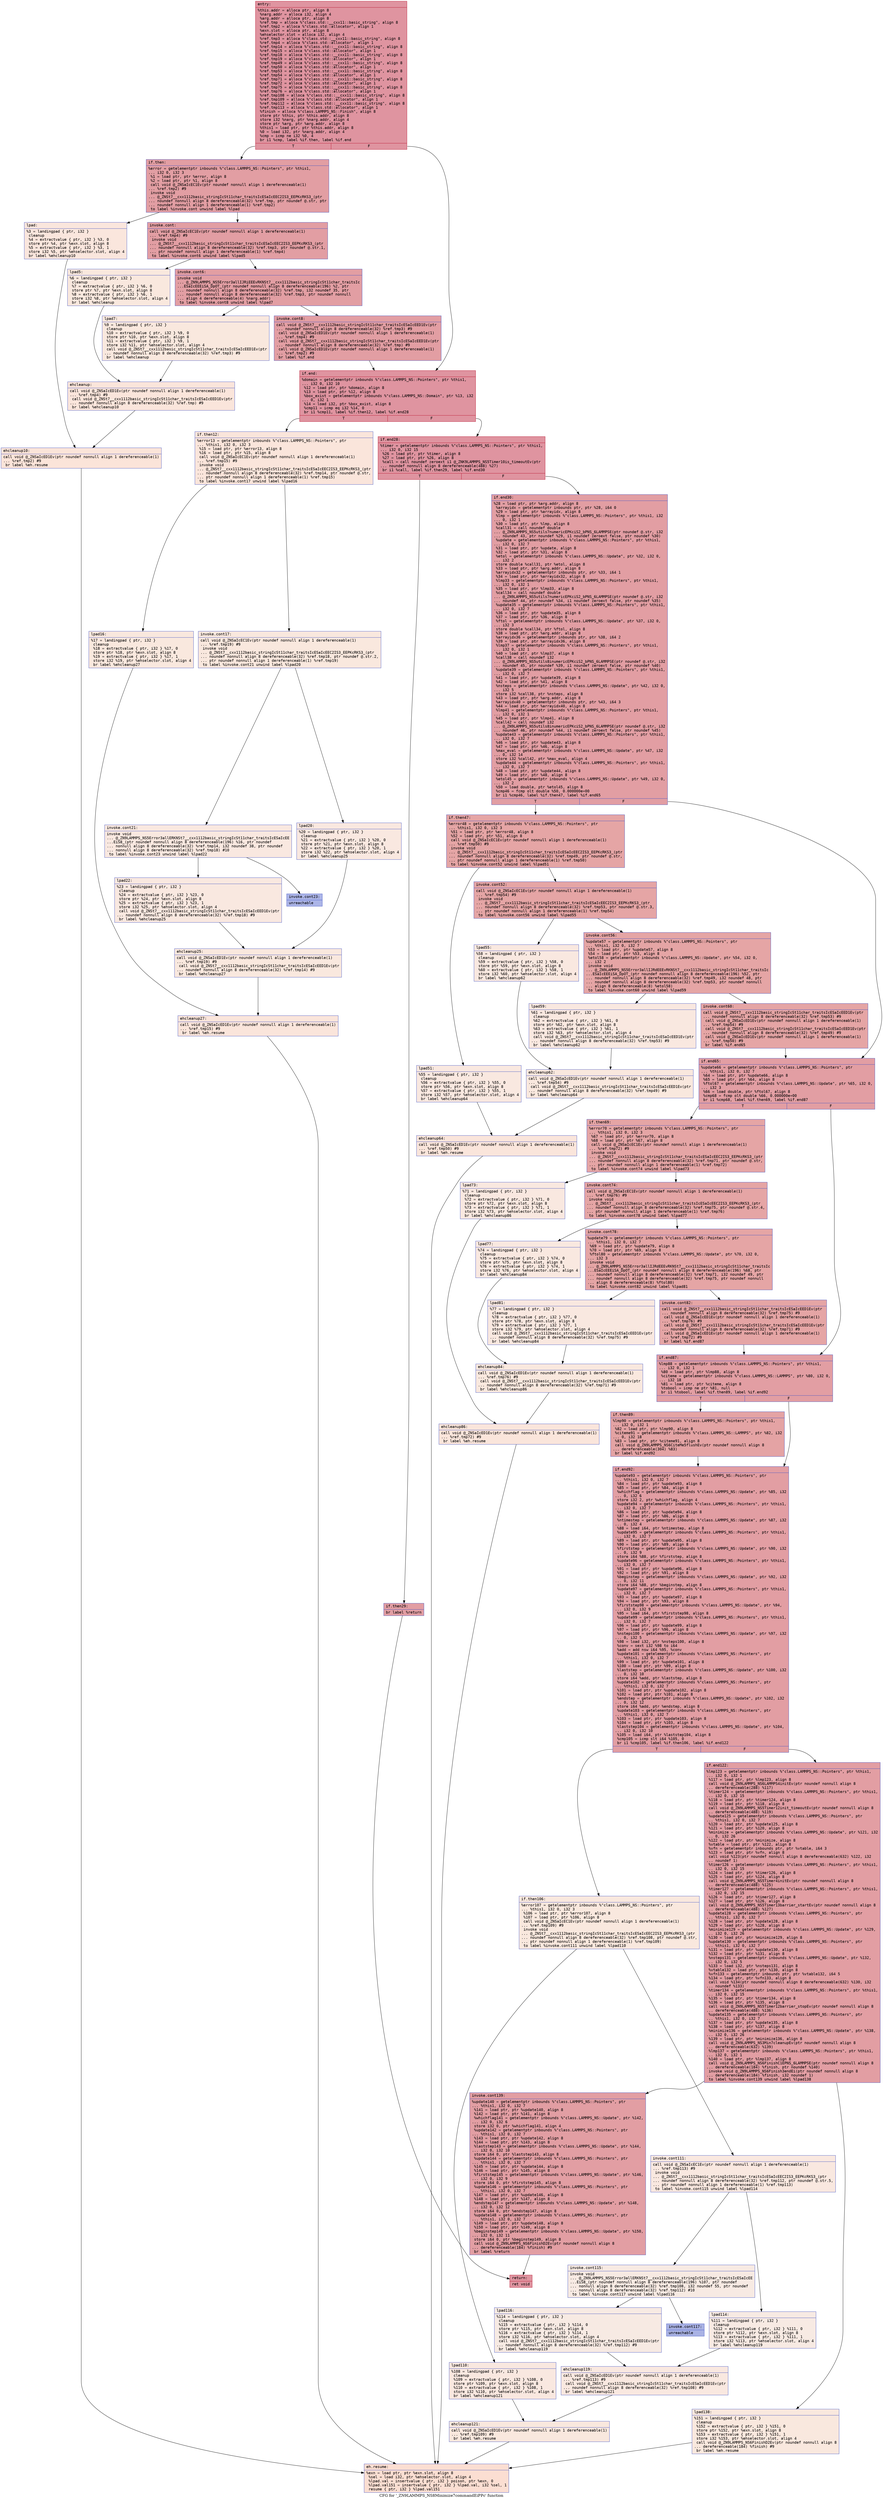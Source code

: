 digraph "CFG for '_ZN9LAMMPS_NS8Minimize7commandEiPPc' function" {
	label="CFG for '_ZN9LAMMPS_NS8Minimize7commandEiPPc' function";

	Node0x55c4600e8560 [shape=record,color="#b70d28ff", style=filled, fillcolor="#b70d2870" fontname="Courier",label="{entry:\l|  %this.addr = alloca ptr, align 8\l  %narg.addr = alloca i32, align 4\l  %arg.addr = alloca ptr, align 8\l  %ref.tmp = alloca %\"class.std::__cxx11::basic_string\", align 8\l  %ref.tmp2 = alloca %\"class.std::allocator\", align 1\l  %exn.slot = alloca ptr, align 8\l  %ehselector.slot = alloca i32, align 4\l  %ref.tmp3 = alloca %\"class.std::__cxx11::basic_string\", align 8\l  %ref.tmp4 = alloca %\"class.std::allocator\", align 1\l  %ref.tmp14 = alloca %\"class.std::__cxx11::basic_string\", align 8\l  %ref.tmp15 = alloca %\"class.std::allocator\", align 1\l  %ref.tmp18 = alloca %\"class.std::__cxx11::basic_string\", align 8\l  %ref.tmp19 = alloca %\"class.std::allocator\", align 1\l  %ref.tmp49 = alloca %\"class.std::__cxx11::basic_string\", align 8\l  %ref.tmp50 = alloca %\"class.std::allocator\", align 1\l  %ref.tmp53 = alloca %\"class.std::__cxx11::basic_string\", align 8\l  %ref.tmp54 = alloca %\"class.std::allocator\", align 1\l  %ref.tmp71 = alloca %\"class.std::__cxx11::basic_string\", align 8\l  %ref.tmp72 = alloca %\"class.std::allocator\", align 1\l  %ref.tmp75 = alloca %\"class.std::__cxx11::basic_string\", align 8\l  %ref.tmp76 = alloca %\"class.std::allocator\", align 1\l  %ref.tmp108 = alloca %\"class.std::__cxx11::basic_string\", align 8\l  %ref.tmp109 = alloca %\"class.std::allocator\", align 1\l  %ref.tmp112 = alloca %\"class.std::__cxx11::basic_string\", align 8\l  %ref.tmp113 = alloca %\"class.std::allocator\", align 1\l  %finish = alloca %\"class.LAMMPS_NS::Finish\", align 8\l  store ptr %this, ptr %this.addr, align 8\l  store i32 %narg, ptr %narg.addr, align 4\l  store ptr %arg, ptr %arg.addr, align 8\l  %this1 = load ptr, ptr %this.addr, align 8\l  %0 = load i32, ptr %narg.addr, align 4\l  %cmp = icmp ne i32 %0, 4\l  br i1 %cmp, label %if.then, label %if.end\l|{<s0>T|<s1>F}}"];
	Node0x55c4600e8560:s0 -> Node0x55c4600ea740[tooltip="entry -> if.then\nProbability 50.00%" ];
	Node0x55c4600e8560:s1 -> Node0x55c4600ea7b0[tooltip="entry -> if.end\nProbability 50.00%" ];
	Node0x55c4600ea740 [shape=record,color="#3d50c3ff", style=filled, fillcolor="#be242e70" fontname="Courier",label="{if.then:\l|  %error = getelementptr inbounds %\"class.LAMMPS_NS::Pointers\", ptr %this1,\l... i32 0, i32 3\l  %1 = load ptr, ptr %error, align 8\l  %2 = load ptr, ptr %1, align 8\l  call void @_ZNSaIcEC1Ev(ptr noundef nonnull align 1 dereferenceable(1)\l... %ref.tmp2) #9\l  invoke void\l... @_ZNSt7__cxx1112basic_stringIcSt11char_traitsIcESaIcEEC2IS3_EEPKcRKS3_(ptr\l... noundef nonnull align 8 dereferenceable(32) %ref.tmp, ptr noundef @.str, ptr\l... noundef nonnull align 1 dereferenceable(1) %ref.tmp2)\l          to label %invoke.cont unwind label %lpad\l}"];
	Node0x55c4600ea740 -> Node0x55c4600eae00[tooltip="if.then -> invoke.cont\nProbability 100.00%" ];
	Node0x55c4600ea740 -> Node0x55c4600eaee0[tooltip="if.then -> lpad\nProbability 0.00%" ];
	Node0x55c4600eae00 [shape=record,color="#3d50c3ff", style=filled, fillcolor="#be242e70" fontname="Courier",label="{invoke.cont:\l|  call void @_ZNSaIcEC1Ev(ptr noundef nonnull align 1 dereferenceable(1)\l... %ref.tmp4) #9\l  invoke void\l... @_ZNSt7__cxx1112basic_stringIcSt11char_traitsIcESaIcEEC2IS3_EEPKcRKS3_(ptr\l... noundef nonnull align 8 dereferenceable(32) %ref.tmp3, ptr noundef @.str.1,\l... ptr noundef nonnull align 1 dereferenceable(1) %ref.tmp4)\l          to label %invoke.cont6 unwind label %lpad5\l}"];
	Node0x55c4600eae00 -> Node0x55c4600eb270[tooltip="invoke.cont -> invoke.cont6\nProbability 100.00%" ];
	Node0x55c4600eae00 -> Node0x55c4600eb2c0[tooltip="invoke.cont -> lpad5\nProbability 0.00%" ];
	Node0x55c4600eb270 [shape=record,color="#3d50c3ff", style=filled, fillcolor="#be242e70" fontname="Courier",label="{invoke.cont6:\l|  invoke void\l... @_ZN9LAMMPS_NS5Error3allIJRiEEEvRKNSt7__cxx1112basic_stringIcSt11char_traitsIc\l...ESaIcEEEiSA_DpOT_(ptr noundef nonnull align 8 dereferenceable(196) %2, ptr\l... noundef nonnull align 8 dereferenceable(32) %ref.tmp, i32 noundef 35, ptr\l... noundef nonnull align 8 dereferenceable(32) %ref.tmp3, ptr noundef nonnull\l... align 4 dereferenceable(4) %narg.addr)\l          to label %invoke.cont8 unwind label %lpad7\l}"];
	Node0x55c4600eb270 -> Node0x55c4600eb220[tooltip="invoke.cont6 -> invoke.cont8\nProbability 100.00%" ];
	Node0x55c4600eb270 -> Node0x55c4600eb590[tooltip="invoke.cont6 -> lpad7\nProbability 0.00%" ];
	Node0x55c4600eb220 [shape=record,color="#3d50c3ff", style=filled, fillcolor="#be242e70" fontname="Courier",label="{invoke.cont8:\l|  call void @_ZNSt7__cxx1112basic_stringIcSt11char_traitsIcESaIcEED1Ev(ptr\l... noundef nonnull align 8 dereferenceable(32) %ref.tmp3) #9\l  call void @_ZNSaIcED1Ev(ptr noundef nonnull align 1 dereferenceable(1)\l... %ref.tmp4) #9\l  call void @_ZNSt7__cxx1112basic_stringIcSt11char_traitsIcESaIcEED1Ev(ptr\l... noundef nonnull align 8 dereferenceable(32) %ref.tmp) #9\l  call void @_ZNSaIcED1Ev(ptr noundef nonnull align 1 dereferenceable(1)\l... %ref.tmp2) #9\l  br label %if.end\l}"];
	Node0x55c4600eb220 -> Node0x55c4600ea7b0[tooltip="invoke.cont8 -> if.end\nProbability 100.00%" ];
	Node0x55c4600eaee0 [shape=record,color="#3d50c3ff", style=filled, fillcolor="#f3c7b170" fontname="Courier",label="{lpad:\l|  %3 = landingpad \{ ptr, i32 \}\l          cleanup\l  %4 = extractvalue \{ ptr, i32 \} %3, 0\l  store ptr %4, ptr %exn.slot, align 8\l  %5 = extractvalue \{ ptr, i32 \} %3, 1\l  store i32 %5, ptr %ehselector.slot, align 4\l  br label %ehcleanup10\l}"];
	Node0x55c4600eaee0 -> Node0x55c4600ec1c0[tooltip="lpad -> ehcleanup10\nProbability 100.00%" ];
	Node0x55c4600eb2c0 [shape=record,color="#3d50c3ff", style=filled, fillcolor="#f2cab570" fontname="Courier",label="{lpad5:\l|  %6 = landingpad \{ ptr, i32 \}\l          cleanup\l  %7 = extractvalue \{ ptr, i32 \} %6, 0\l  store ptr %7, ptr %exn.slot, align 8\l  %8 = extractvalue \{ ptr, i32 \} %6, 1\l  store i32 %8, ptr %ehselector.slot, align 4\l  br label %ehcleanup\l}"];
	Node0x55c4600eb2c0 -> Node0x55c4600ec590[tooltip="lpad5 -> ehcleanup\nProbability 100.00%" ];
	Node0x55c4600eb590 [shape=record,color="#3d50c3ff", style=filled, fillcolor="#f2cab570" fontname="Courier",label="{lpad7:\l|  %9 = landingpad \{ ptr, i32 \}\l          cleanup\l  %10 = extractvalue \{ ptr, i32 \} %9, 0\l  store ptr %10, ptr %exn.slot, align 8\l  %11 = extractvalue \{ ptr, i32 \} %9, 1\l  store i32 %11, ptr %ehselector.slot, align 4\l  call void @_ZNSt7__cxx1112basic_stringIcSt11char_traitsIcESaIcEED1Ev(ptr\l... noundef nonnull align 8 dereferenceable(32) %ref.tmp3) #9\l  br label %ehcleanup\l}"];
	Node0x55c4600eb590 -> Node0x55c4600ec590[tooltip="lpad7 -> ehcleanup\nProbability 100.00%" ];
	Node0x55c4600ec590 [shape=record,color="#3d50c3ff", style=filled, fillcolor="#f4c5ad70" fontname="Courier",label="{ehcleanup:\l|  call void @_ZNSaIcED1Ev(ptr noundef nonnull align 1 dereferenceable(1)\l... %ref.tmp4) #9\l  call void @_ZNSt7__cxx1112basic_stringIcSt11char_traitsIcESaIcEED1Ev(ptr\l... noundef nonnull align 8 dereferenceable(32) %ref.tmp) #9\l  br label %ehcleanup10\l}"];
	Node0x55c4600ec590 -> Node0x55c4600ec1c0[tooltip="ehcleanup -> ehcleanup10\nProbability 100.00%" ];
	Node0x55c4600ec1c0 [shape=record,color="#3d50c3ff", style=filled, fillcolor="#f5c1a970" fontname="Courier",label="{ehcleanup10:\l|  call void @_ZNSaIcED1Ev(ptr noundef nonnull align 1 dereferenceable(1)\l... %ref.tmp2) #9\l  br label %eh.resume\l}"];
	Node0x55c4600ec1c0 -> Node0x55c4600ecea0[tooltip="ehcleanup10 -> eh.resume\nProbability 100.00%" ];
	Node0x55c4600ea7b0 [shape=record,color="#b70d28ff", style=filled, fillcolor="#b70d2870" fontname="Courier",label="{if.end:\l|  %domain = getelementptr inbounds %\"class.LAMMPS_NS::Pointers\", ptr %this1,\l... i32 0, i32 10\l  %12 = load ptr, ptr %domain, align 8\l  %13 = load ptr, ptr %12, align 8\l  %box_exist = getelementptr inbounds %\"class.LAMMPS_NS::Domain\", ptr %13, i32\l... 0, i32 1\l  %14 = load i32, ptr %box_exist, align 8\l  %cmp11 = icmp eq i32 %14, 0\l  br i1 %cmp11, label %if.then12, label %if.end28\l|{<s0>T|<s1>F}}"];
	Node0x55c4600ea7b0:s0 -> Node0x55c4600ed370[tooltip="if.end -> if.then12\nProbability 0.00%" ];
	Node0x55c4600ea7b0:s1 -> Node0x55c4600ed3f0[tooltip="if.end -> if.end28\nProbability 100.00%" ];
	Node0x55c4600ed370 [shape=record,color="#3d50c3ff", style=filled, fillcolor="#f4c5ad70" fontname="Courier",label="{if.then12:\l|  %error13 = getelementptr inbounds %\"class.LAMMPS_NS::Pointers\", ptr\l... %this1, i32 0, i32 3\l  %15 = load ptr, ptr %error13, align 8\l  %16 = load ptr, ptr %15, align 8\l  call void @_ZNSaIcEC1Ev(ptr noundef nonnull align 1 dereferenceable(1)\l... %ref.tmp15) #9\l  invoke void\l... @_ZNSt7__cxx1112basic_stringIcSt11char_traitsIcESaIcEEC2IS3_EEPKcRKS3_(ptr\l... noundef nonnull align 8 dereferenceable(32) %ref.tmp14, ptr noundef @.str,\l... ptr noundef nonnull align 1 dereferenceable(1) %ref.tmp15)\l          to label %invoke.cont17 unwind label %lpad16\l}"];
	Node0x55c4600ed370 -> Node0x55c4600edea0[tooltip="if.then12 -> invoke.cont17\nProbability 50.00%" ];
	Node0x55c4600ed370 -> Node0x55c4600edf20[tooltip="if.then12 -> lpad16\nProbability 50.00%" ];
	Node0x55c4600edea0 [shape=record,color="#3d50c3ff", style=filled, fillcolor="#f2cab570" fontname="Courier",label="{invoke.cont17:\l|  call void @_ZNSaIcEC1Ev(ptr noundef nonnull align 1 dereferenceable(1)\l... %ref.tmp19) #9\l  invoke void\l... @_ZNSt7__cxx1112basic_stringIcSt11char_traitsIcESaIcEEC2IS3_EEPKcRKS3_(ptr\l... noundef nonnull align 8 dereferenceable(32) %ref.tmp18, ptr noundef @.str.2,\l... ptr noundef nonnull align 1 dereferenceable(1) %ref.tmp19)\l          to label %invoke.cont21 unwind label %lpad20\l}"];
	Node0x55c4600edea0 -> Node0x55c4600ee2a0[tooltip="invoke.cont17 -> invoke.cont21\nProbability 50.00%" ];
	Node0x55c4600edea0 -> Node0x55c4600ee2f0[tooltip="invoke.cont17 -> lpad20\nProbability 50.00%" ];
	Node0x55c4600ee2a0 [shape=record,color="#3d50c3ff", style=filled, fillcolor="#f1ccb870" fontname="Courier",label="{invoke.cont21:\l|  invoke void\l... @_ZN9LAMMPS_NS5Error3allERKNSt7__cxx1112basic_stringIcSt11char_traitsIcESaIcEE\l...EiS8_(ptr noundef nonnull align 8 dereferenceable(196) %16, ptr noundef\l... nonnull align 8 dereferenceable(32) %ref.tmp14, i32 noundef 38, ptr noundef\l... nonnull align 8 dereferenceable(32) %ref.tmp18) #10\l          to label %invoke.cont23 unwind label %lpad22\l}"];
	Node0x55c4600ee2a0 -> Node0x55c4600ee250[tooltip="invoke.cont21 -> invoke.cont23\nProbability 0.00%" ];
	Node0x55c4600ee2a0 -> Node0x55c4600ee610[tooltip="invoke.cont21 -> lpad22\nProbability 100.00%" ];
	Node0x55c4600ee250 [shape=record,color="#3d50c3ff", style=filled, fillcolor="#4358cb70" fontname="Courier",label="{invoke.cont23:\l|  unreachable\l}"];
	Node0x55c4600edf20 [shape=record,color="#3d50c3ff", style=filled, fillcolor="#f2cab570" fontname="Courier",label="{lpad16:\l|  %17 = landingpad \{ ptr, i32 \}\l          cleanup\l  %18 = extractvalue \{ ptr, i32 \} %17, 0\l  store ptr %18, ptr %exn.slot, align 8\l  %19 = extractvalue \{ ptr, i32 \} %17, 1\l  store i32 %19, ptr %ehselector.slot, align 4\l  br label %ehcleanup27\l}"];
	Node0x55c4600edf20 -> Node0x55c4600eecb0[tooltip="lpad16 -> ehcleanup27\nProbability 100.00%" ];
	Node0x55c4600ee2f0 [shape=record,color="#3d50c3ff", style=filled, fillcolor="#f1ccb870" fontname="Courier",label="{lpad20:\l|  %20 = landingpad \{ ptr, i32 \}\l          cleanup\l  %21 = extractvalue \{ ptr, i32 \} %20, 0\l  store ptr %21, ptr %exn.slot, align 8\l  %22 = extractvalue \{ ptr, i32 \} %20, 1\l  store i32 %22, ptr %ehselector.slot, align 4\l  br label %ehcleanup25\l}"];
	Node0x55c4600ee2f0 -> Node0x55c4600ef000[tooltip="lpad20 -> ehcleanup25\nProbability 100.00%" ];
	Node0x55c4600ee610 [shape=record,color="#3d50c3ff", style=filled, fillcolor="#f1ccb870" fontname="Courier",label="{lpad22:\l|  %23 = landingpad \{ ptr, i32 \}\l          cleanup\l  %24 = extractvalue \{ ptr, i32 \} %23, 0\l  store ptr %24, ptr %exn.slot, align 8\l  %25 = extractvalue \{ ptr, i32 \} %23, 1\l  store i32 %25, ptr %ehselector.slot, align 4\l  call void @_ZNSt7__cxx1112basic_stringIcSt11char_traitsIcESaIcEED1Ev(ptr\l... noundef nonnull align 8 dereferenceable(32) %ref.tmp18) #9\l  br label %ehcleanup25\l}"];
	Node0x55c4600ee610 -> Node0x55c4600ef000[tooltip="lpad22 -> ehcleanup25\nProbability 100.00%" ];
	Node0x55c4600ef000 [shape=record,color="#3d50c3ff", style=filled, fillcolor="#f2cab570" fontname="Courier",label="{ehcleanup25:\l|  call void @_ZNSaIcED1Ev(ptr noundef nonnull align 1 dereferenceable(1)\l... %ref.tmp19) #9\l  call void @_ZNSt7__cxx1112basic_stringIcSt11char_traitsIcESaIcEED1Ev(ptr\l... noundef nonnull align 8 dereferenceable(32) %ref.tmp14) #9\l  br label %ehcleanup27\l}"];
	Node0x55c4600ef000 -> Node0x55c4600eecb0[tooltip="ehcleanup25 -> ehcleanup27\nProbability 100.00%" ];
	Node0x55c4600eecb0 [shape=record,color="#3d50c3ff", style=filled, fillcolor="#f4c5ad70" fontname="Courier",label="{ehcleanup27:\l|  call void @_ZNSaIcED1Ev(ptr noundef nonnull align 1 dereferenceable(1)\l... %ref.tmp15) #9\l  br label %eh.resume\l}"];
	Node0x55c4600eecb0 -> Node0x55c4600ecea0[tooltip="ehcleanup27 -> eh.resume\nProbability 100.00%" ];
	Node0x55c4600ed3f0 [shape=record,color="#b70d28ff", style=filled, fillcolor="#b70d2870" fontname="Courier",label="{if.end28:\l|  %timer = getelementptr inbounds %\"class.LAMMPS_NS::Pointers\", ptr %this1,\l... i32 0, i32 15\l  %26 = load ptr, ptr %timer, align 8\l  %27 = load ptr, ptr %26, align 8\l  %call = call noundef zeroext i1 @_ZNK9LAMMPS_NS5Timer10is_timeoutEv(ptr\l... noundef nonnull align 8 dereferenceable(488) %27)\l  br i1 %call, label %if.then29, label %if.end30\l|{<s0>T|<s1>F}}"];
	Node0x55c4600ed3f0:s0 -> Node0x55c4600efd20[tooltip="if.end28 -> if.then29\nProbability 50.00%" ];
	Node0x55c4600ed3f0:s1 -> Node0x55c4600e8c90[tooltip="if.end28 -> if.end30\nProbability 50.00%" ];
	Node0x55c4600efd20 [shape=record,color="#3d50c3ff", style=filled, fillcolor="#be242e70" fontname="Courier",label="{if.then29:\l|  br label %return\l}"];
	Node0x55c4600efd20 -> Node0x55c4600e8e20[tooltip="if.then29 -> return\nProbability 100.00%" ];
	Node0x55c4600e8c90 [shape=record,color="#3d50c3ff", style=filled, fillcolor="#be242e70" fontname="Courier",label="{if.end30:\l|  %28 = load ptr, ptr %arg.addr, align 8\l  %arrayidx = getelementptr inbounds ptr, ptr %28, i64 0\l  %29 = load ptr, ptr %arrayidx, align 8\l  %lmp = getelementptr inbounds %\"class.LAMMPS_NS::Pointers\", ptr %this1, i32\l... 0, i32 1\l  %30 = load ptr, ptr %lmp, align 8\l  %call31 = call noundef double\l... @_ZN9LAMMPS_NS5utils7numericEPKciS2_bPNS_6LAMMPSE(ptr noundef @.str, i32\l... noundef 43, ptr noundef %29, i1 noundef zeroext false, ptr noundef %30)\l  %update = getelementptr inbounds %\"class.LAMMPS_NS::Pointers\", ptr %this1,\l... i32 0, i32 7\l  %31 = load ptr, ptr %update, align 8\l  %32 = load ptr, ptr %31, align 8\l  %etol = getelementptr inbounds %\"class.LAMMPS_NS::Update\", ptr %32, i32 0,\l... i32 2\l  store double %call31, ptr %etol, align 8\l  %33 = load ptr, ptr %arg.addr, align 8\l  %arrayidx32 = getelementptr inbounds ptr, ptr %33, i64 1\l  %34 = load ptr, ptr %arrayidx32, align 8\l  %lmp33 = getelementptr inbounds %\"class.LAMMPS_NS::Pointers\", ptr %this1,\l... i32 0, i32 1\l  %35 = load ptr, ptr %lmp33, align 8\l  %call34 = call noundef double\l... @_ZN9LAMMPS_NS5utils7numericEPKciS2_bPNS_6LAMMPSE(ptr noundef @.str, i32\l... noundef 44, ptr noundef %34, i1 noundef zeroext false, ptr noundef %35)\l  %update35 = getelementptr inbounds %\"class.LAMMPS_NS::Pointers\", ptr %this1,\l... i32 0, i32 7\l  %36 = load ptr, ptr %update35, align 8\l  %37 = load ptr, ptr %36, align 8\l  %ftol = getelementptr inbounds %\"class.LAMMPS_NS::Update\", ptr %37, i32 0,\l... i32 3\l  store double %call34, ptr %ftol, align 8\l  %38 = load ptr, ptr %arg.addr, align 8\l  %arrayidx36 = getelementptr inbounds ptr, ptr %38, i64 2\l  %39 = load ptr, ptr %arrayidx36, align 8\l  %lmp37 = getelementptr inbounds %\"class.LAMMPS_NS::Pointers\", ptr %this1,\l... i32 0, i32 1\l  %40 = load ptr, ptr %lmp37, align 8\l  %call38 = call noundef i32\l... @_ZN9LAMMPS_NS5utils8inumericEPKciS2_bPNS_6LAMMPSE(ptr noundef @.str, i32\l... noundef 45, ptr noundef %39, i1 noundef zeroext false, ptr noundef %40)\l  %update39 = getelementptr inbounds %\"class.LAMMPS_NS::Pointers\", ptr %this1,\l... i32 0, i32 7\l  %41 = load ptr, ptr %update39, align 8\l  %42 = load ptr, ptr %41, align 8\l  %nsteps = getelementptr inbounds %\"class.LAMMPS_NS::Update\", ptr %42, i32 0,\l... i32 5\l  store i32 %call38, ptr %nsteps, align 8\l  %43 = load ptr, ptr %arg.addr, align 8\l  %arrayidx40 = getelementptr inbounds ptr, ptr %43, i64 3\l  %44 = load ptr, ptr %arrayidx40, align 8\l  %lmp41 = getelementptr inbounds %\"class.LAMMPS_NS::Pointers\", ptr %this1,\l... i32 0, i32 1\l  %45 = load ptr, ptr %lmp41, align 8\l  %call42 = call noundef i32\l... @_ZN9LAMMPS_NS5utils8inumericEPKciS2_bPNS_6LAMMPSE(ptr noundef @.str, i32\l... noundef 46, ptr noundef %44, i1 noundef zeroext false, ptr noundef %45)\l  %update43 = getelementptr inbounds %\"class.LAMMPS_NS::Pointers\", ptr %this1,\l... i32 0, i32 7\l  %46 = load ptr, ptr %update43, align 8\l  %47 = load ptr, ptr %46, align 8\l  %max_eval = getelementptr inbounds %\"class.LAMMPS_NS::Update\", ptr %47, i32\l... 0, i32 14\l  store i32 %call42, ptr %max_eval, align 4\l  %update44 = getelementptr inbounds %\"class.LAMMPS_NS::Pointers\", ptr %this1,\l... i32 0, i32 7\l  %48 = load ptr, ptr %update44, align 8\l  %49 = load ptr, ptr %48, align 8\l  %etol45 = getelementptr inbounds %\"class.LAMMPS_NS::Update\", ptr %49, i32 0,\l... i32 2\l  %50 = load double, ptr %etol45, align 8\l  %cmp46 = fcmp olt double %50, 0.000000e+00\l  br i1 %cmp46, label %if.then47, label %if.end65\l|{<s0>T|<s1>F}}"];
	Node0x55c4600e8c90:s0 -> Node0x55c4600f4300[tooltip="if.end30 -> if.then47\nProbability 50.00%" ];
	Node0x55c4600e8c90:s1 -> Node0x55c4600f43e0[tooltip="if.end30 -> if.end65\nProbability 50.00%" ];
	Node0x55c4600f4300 [shape=record,color="#3d50c3ff", style=filled, fillcolor="#c5333470" fontname="Courier",label="{if.then47:\l|  %error48 = getelementptr inbounds %\"class.LAMMPS_NS::Pointers\", ptr\l... %this1, i32 0, i32 3\l  %51 = load ptr, ptr %error48, align 8\l  %52 = load ptr, ptr %51, align 8\l  call void @_ZNSaIcEC1Ev(ptr noundef nonnull align 1 dereferenceable(1)\l... %ref.tmp50) #9\l  invoke void\l... @_ZNSt7__cxx1112basic_stringIcSt11char_traitsIcESaIcEEC2IS3_EEPKcRKS3_(ptr\l... noundef nonnull align 8 dereferenceable(32) %ref.tmp49, ptr noundef @.str,\l... ptr noundef nonnull align 1 dereferenceable(1) %ref.tmp50)\l          to label %invoke.cont52 unwind label %lpad51\l}"];
	Node0x55c4600f4300 -> Node0x55c4600f48d0[tooltip="if.then47 -> invoke.cont52\nProbability 100.00%" ];
	Node0x55c4600f4300 -> Node0x55c4600f4950[tooltip="if.then47 -> lpad51\nProbability 0.00%" ];
	Node0x55c4600f48d0 [shape=record,color="#3d50c3ff", style=filled, fillcolor="#c5333470" fontname="Courier",label="{invoke.cont52:\l|  call void @_ZNSaIcEC1Ev(ptr noundef nonnull align 1 dereferenceable(1)\l... %ref.tmp54) #9\l  invoke void\l... @_ZNSt7__cxx1112basic_stringIcSt11char_traitsIcESaIcEEC2IS3_EEPKcRKS3_(ptr\l... noundef nonnull align 8 dereferenceable(32) %ref.tmp53, ptr noundef @.str.3,\l... ptr noundef nonnull align 1 dereferenceable(1) %ref.tmp54)\l          to label %invoke.cont56 unwind label %lpad55\l}"];
	Node0x55c4600f48d0 -> Node0x55c4600f4cd0[tooltip="invoke.cont52 -> invoke.cont56\nProbability 100.00%" ];
	Node0x55c4600f48d0 -> Node0x55c4600f4d20[tooltip="invoke.cont52 -> lpad55\nProbability 0.00%" ];
	Node0x55c4600f4cd0 [shape=record,color="#3d50c3ff", style=filled, fillcolor="#c5333470" fontname="Courier",label="{invoke.cont56:\l|  %update57 = getelementptr inbounds %\"class.LAMMPS_NS::Pointers\", ptr\l... %this1, i32 0, i32 7\l  %53 = load ptr, ptr %update57, align 8\l  %54 = load ptr, ptr %53, align 8\l  %etol58 = getelementptr inbounds %\"class.LAMMPS_NS::Update\", ptr %54, i32 0,\l... i32 2\l  invoke void\l... @_ZN9LAMMPS_NS5Error3allIJRdEEEvRKNSt7__cxx1112basic_stringIcSt11char_traitsIc\l...ESaIcEEEiSA_DpOT_(ptr noundef nonnull align 8 dereferenceable(196) %52, ptr\l... noundef nonnull align 8 dereferenceable(32) %ref.tmp49, i32 noundef 48, ptr\l... noundef nonnull align 8 dereferenceable(32) %ref.tmp53, ptr noundef nonnull\l... align 8 dereferenceable(8) %etol58)\l          to label %invoke.cont60 unwind label %lpad59\l}"];
	Node0x55c4600f4cd0 -> Node0x55c4600f4c80[tooltip="invoke.cont56 -> invoke.cont60\nProbability 100.00%" ];
	Node0x55c4600f4cd0 -> Node0x55c4600f5360[tooltip="invoke.cont56 -> lpad59\nProbability 0.00%" ];
	Node0x55c4600f4c80 [shape=record,color="#3d50c3ff", style=filled, fillcolor="#c5333470" fontname="Courier",label="{invoke.cont60:\l|  call void @_ZNSt7__cxx1112basic_stringIcSt11char_traitsIcESaIcEED1Ev(ptr\l... noundef nonnull align 8 dereferenceable(32) %ref.tmp53) #9\l  call void @_ZNSaIcED1Ev(ptr noundef nonnull align 1 dereferenceable(1)\l... %ref.tmp54) #9\l  call void @_ZNSt7__cxx1112basic_stringIcSt11char_traitsIcESaIcEED1Ev(ptr\l... noundef nonnull align 8 dereferenceable(32) %ref.tmp49) #9\l  call void @_ZNSaIcED1Ev(ptr noundef nonnull align 1 dereferenceable(1)\l... %ref.tmp50) #9\l  br label %if.end65\l}"];
	Node0x55c4600f4c80 -> Node0x55c4600f43e0[tooltip="invoke.cont60 -> if.end65\nProbability 100.00%" ];
	Node0x55c4600f4950 [shape=record,color="#3d50c3ff", style=filled, fillcolor="#f1ccb870" fontname="Courier",label="{lpad51:\l|  %55 = landingpad \{ ptr, i32 \}\l          cleanup\l  %56 = extractvalue \{ ptr, i32 \} %55, 0\l  store ptr %56, ptr %exn.slot, align 8\l  %57 = extractvalue \{ ptr, i32 \} %55, 1\l  store i32 %57, ptr %ehselector.slot, align 4\l  br label %ehcleanup64\l}"];
	Node0x55c4600f4950 -> Node0x55c4600f6400[tooltip="lpad51 -> ehcleanup64\nProbability 100.00%" ];
	Node0x55c4600f4d20 [shape=record,color="#3d50c3ff", style=filled, fillcolor="#f1ccb870" fontname="Courier",label="{lpad55:\l|  %58 = landingpad \{ ptr, i32 \}\l          cleanup\l  %59 = extractvalue \{ ptr, i32 \} %58, 0\l  store ptr %59, ptr %exn.slot, align 8\l  %60 = extractvalue \{ ptr, i32 \} %58, 1\l  store i32 %60, ptr %ehselector.slot, align 4\l  br label %ehcleanup62\l}"];
	Node0x55c4600f4d20 -> Node0x55c4600f6770[tooltip="lpad55 -> ehcleanup62\nProbability 100.00%" ];
	Node0x55c4600f5360 [shape=record,color="#3d50c3ff", style=filled, fillcolor="#f1ccb870" fontname="Courier",label="{lpad59:\l|  %61 = landingpad \{ ptr, i32 \}\l          cleanup\l  %62 = extractvalue \{ ptr, i32 \} %61, 0\l  store ptr %62, ptr %exn.slot, align 8\l  %63 = extractvalue \{ ptr, i32 \} %61, 1\l  store i32 %63, ptr %ehselector.slot, align 4\l  call void @_ZNSt7__cxx1112basic_stringIcSt11char_traitsIcESaIcEED1Ev(ptr\l... noundef nonnull align 8 dereferenceable(32) %ref.tmp53) #9\l  br label %ehcleanup62\l}"];
	Node0x55c4600f5360 -> Node0x55c4600f6770[tooltip="lpad59 -> ehcleanup62\nProbability 100.00%" ];
	Node0x55c4600f6770 [shape=record,color="#3d50c3ff", style=filled, fillcolor="#f2cab570" fontname="Courier",label="{ehcleanup62:\l|  call void @_ZNSaIcED1Ev(ptr noundef nonnull align 1 dereferenceable(1)\l... %ref.tmp54) #9\l  call void @_ZNSt7__cxx1112basic_stringIcSt11char_traitsIcESaIcEED1Ev(ptr\l... noundef nonnull align 8 dereferenceable(32) %ref.tmp49) #9\l  br label %ehcleanup64\l}"];
	Node0x55c4600f6770 -> Node0x55c4600f6400[tooltip="ehcleanup62 -> ehcleanup64\nProbability 100.00%" ];
	Node0x55c4600f6400 [shape=record,color="#3d50c3ff", style=filled, fillcolor="#f4c5ad70" fontname="Courier",label="{ehcleanup64:\l|  call void @_ZNSaIcED1Ev(ptr noundef nonnull align 1 dereferenceable(1)\l... %ref.tmp50) #9\l  br label %eh.resume\l}"];
	Node0x55c4600f6400 -> Node0x55c4600ecea0[tooltip="ehcleanup64 -> eh.resume\nProbability 100.00%" ];
	Node0x55c4600f43e0 [shape=record,color="#3d50c3ff", style=filled, fillcolor="#be242e70" fontname="Courier",label="{if.end65:\l|  %update66 = getelementptr inbounds %\"class.LAMMPS_NS::Pointers\", ptr\l... %this1, i32 0, i32 7\l  %64 = load ptr, ptr %update66, align 8\l  %65 = load ptr, ptr %64, align 8\l  %ftol67 = getelementptr inbounds %\"class.LAMMPS_NS::Update\", ptr %65, i32 0,\l... i32 3\l  %66 = load double, ptr %ftol67, align 8\l  %cmp68 = fcmp olt double %66, 0.000000e+00\l  br i1 %cmp68, label %if.then69, label %if.end87\l|{<s0>T|<s1>F}}"];
	Node0x55c4600f43e0:s0 -> Node0x55c4600f74a0[tooltip="if.end65 -> if.then69\nProbability 50.00%" ];
	Node0x55c4600f43e0:s1 -> Node0x55c4600f7520[tooltip="if.end65 -> if.end87\nProbability 50.00%" ];
	Node0x55c4600f74a0 [shape=record,color="#3d50c3ff", style=filled, fillcolor="#c5333470" fontname="Courier",label="{if.then69:\l|  %error70 = getelementptr inbounds %\"class.LAMMPS_NS::Pointers\", ptr\l... %this1, i32 0, i32 3\l  %67 = load ptr, ptr %error70, align 8\l  %68 = load ptr, ptr %67, align 8\l  call void @_ZNSaIcEC1Ev(ptr noundef nonnull align 1 dereferenceable(1)\l... %ref.tmp72) #9\l  invoke void\l... @_ZNSt7__cxx1112basic_stringIcSt11char_traitsIcESaIcEEC2IS3_EEPKcRKS3_(ptr\l... noundef nonnull align 8 dereferenceable(32) %ref.tmp71, ptr noundef @.str,\l... ptr noundef nonnull align 1 dereferenceable(1) %ref.tmp72)\l          to label %invoke.cont74 unwind label %lpad73\l}"];
	Node0x55c4600f74a0 -> Node0x55c4600f79b0[tooltip="if.then69 -> invoke.cont74\nProbability 100.00%" ];
	Node0x55c4600f74a0 -> Node0x55c4600f7a30[tooltip="if.then69 -> lpad73\nProbability 0.00%" ];
	Node0x55c4600f79b0 [shape=record,color="#3d50c3ff", style=filled, fillcolor="#c5333470" fontname="Courier",label="{invoke.cont74:\l|  call void @_ZNSaIcEC1Ev(ptr noundef nonnull align 1 dereferenceable(1)\l... %ref.tmp76) #9\l  invoke void\l... @_ZNSt7__cxx1112basic_stringIcSt11char_traitsIcESaIcEEC2IS3_EEPKcRKS3_(ptr\l... noundef nonnull align 8 dereferenceable(32) %ref.tmp75, ptr noundef @.str.4,\l... ptr noundef nonnull align 1 dereferenceable(1) %ref.tmp76)\l          to label %invoke.cont78 unwind label %lpad77\l}"];
	Node0x55c4600f79b0 -> Node0x55c4600f7d50[tooltip="invoke.cont74 -> invoke.cont78\nProbability 100.00%" ];
	Node0x55c4600f79b0 -> Node0x55c4600f7da0[tooltip="invoke.cont74 -> lpad77\nProbability 0.00%" ];
	Node0x55c4600f7d50 [shape=record,color="#3d50c3ff", style=filled, fillcolor="#c5333470" fontname="Courier",label="{invoke.cont78:\l|  %update79 = getelementptr inbounds %\"class.LAMMPS_NS::Pointers\", ptr\l... %this1, i32 0, i32 7\l  %69 = load ptr, ptr %update79, align 8\l  %70 = load ptr, ptr %69, align 8\l  %ftol80 = getelementptr inbounds %\"class.LAMMPS_NS::Update\", ptr %70, i32 0,\l... i32 3\l  invoke void\l... @_ZN9LAMMPS_NS5Error3allIJRdEEEvRKNSt7__cxx1112basic_stringIcSt11char_traitsIc\l...ESaIcEEEiSA_DpOT_(ptr noundef nonnull align 8 dereferenceable(196) %68, ptr\l... noundef nonnull align 8 dereferenceable(32) %ref.tmp71, i32 noundef 49, ptr\l... noundef nonnull align 8 dereferenceable(32) %ref.tmp75, ptr noundef nonnull\l... align 8 dereferenceable(8) %ftol80)\l          to label %invoke.cont82 unwind label %lpad81\l}"];
	Node0x55c4600f7d50 -> Node0x55c4600f7d00[tooltip="invoke.cont78 -> invoke.cont82\nProbability 100.00%" ];
	Node0x55c4600f7d50 -> Node0x55c4600f8380[tooltip="invoke.cont78 -> lpad81\nProbability 0.00%" ];
	Node0x55c4600f7d00 [shape=record,color="#3d50c3ff", style=filled, fillcolor="#c5333470" fontname="Courier",label="{invoke.cont82:\l|  call void @_ZNSt7__cxx1112basic_stringIcSt11char_traitsIcESaIcEED1Ev(ptr\l... noundef nonnull align 8 dereferenceable(32) %ref.tmp75) #9\l  call void @_ZNSaIcED1Ev(ptr noundef nonnull align 1 dereferenceable(1)\l... %ref.tmp76) #9\l  call void @_ZNSt7__cxx1112basic_stringIcSt11char_traitsIcESaIcEED1Ev(ptr\l... noundef nonnull align 8 dereferenceable(32) %ref.tmp71) #9\l  call void @_ZNSaIcED1Ev(ptr noundef nonnull align 1 dereferenceable(1)\l... %ref.tmp72) #9\l  br label %if.end87\l}"];
	Node0x55c4600f7d00 -> Node0x55c4600f7520[tooltip="invoke.cont82 -> if.end87\nProbability 100.00%" ];
	Node0x55c4600f7a30 [shape=record,color="#3d50c3ff", style=filled, fillcolor="#f1ccb870" fontname="Courier",label="{lpad73:\l|  %71 = landingpad \{ ptr, i32 \}\l          cleanup\l  %72 = extractvalue \{ ptr, i32 \} %71, 0\l  store ptr %72, ptr %exn.slot, align 8\l  %73 = extractvalue \{ ptr, i32 \} %71, 1\l  store i32 %73, ptr %ehselector.slot, align 4\l  br label %ehcleanup86\l}"];
	Node0x55c4600f7a30 -> Node0x55c4600f8d40[tooltip="lpad73 -> ehcleanup86\nProbability 100.00%" ];
	Node0x55c4600f7da0 [shape=record,color="#3d50c3ff", style=filled, fillcolor="#f1ccb870" fontname="Courier",label="{lpad77:\l|  %74 = landingpad \{ ptr, i32 \}\l          cleanup\l  %75 = extractvalue \{ ptr, i32 \} %74, 0\l  store ptr %75, ptr %exn.slot, align 8\l  %76 = extractvalue \{ ptr, i32 \} %74, 1\l  store i32 %76, ptr %ehselector.slot, align 4\l  br label %ehcleanup84\l}"];
	Node0x55c4600f7da0 -> Node0x55c4600f9040[tooltip="lpad77 -> ehcleanup84\nProbability 100.00%" ];
	Node0x55c4600f8380 [shape=record,color="#3d50c3ff", style=filled, fillcolor="#f1ccb870" fontname="Courier",label="{lpad81:\l|  %77 = landingpad \{ ptr, i32 \}\l          cleanup\l  %78 = extractvalue \{ ptr, i32 \} %77, 0\l  store ptr %78, ptr %exn.slot, align 8\l  %79 = extractvalue \{ ptr, i32 \} %77, 1\l  store i32 %79, ptr %ehselector.slot, align 4\l  call void @_ZNSt7__cxx1112basic_stringIcSt11char_traitsIcESaIcEED1Ev(ptr\l... noundef nonnull align 8 dereferenceable(32) %ref.tmp75) #9\l  br label %ehcleanup84\l}"];
	Node0x55c4600f8380 -> Node0x55c4600f9040[tooltip="lpad81 -> ehcleanup84\nProbability 100.00%" ];
	Node0x55c4600f9040 [shape=record,color="#3d50c3ff", style=filled, fillcolor="#f2cab570" fontname="Courier",label="{ehcleanup84:\l|  call void @_ZNSaIcED1Ev(ptr noundef nonnull align 1 dereferenceable(1)\l... %ref.tmp76) #9\l  call void @_ZNSt7__cxx1112basic_stringIcSt11char_traitsIcESaIcEED1Ev(ptr\l... noundef nonnull align 8 dereferenceable(32) %ref.tmp71) #9\l  br label %ehcleanup86\l}"];
	Node0x55c4600f9040 -> Node0x55c4600f8d40[tooltip="ehcleanup84 -> ehcleanup86\nProbability 100.00%" ];
	Node0x55c4600f8d40 [shape=record,color="#3d50c3ff", style=filled, fillcolor="#f4c5ad70" fontname="Courier",label="{ehcleanup86:\l|  call void @_ZNSaIcED1Ev(ptr noundef nonnull align 1 dereferenceable(1)\l... %ref.tmp72) #9\l  br label %eh.resume\l}"];
	Node0x55c4600f8d40 -> Node0x55c4600ecea0[tooltip="ehcleanup86 -> eh.resume\nProbability 100.00%" ];
	Node0x55c4600f7520 [shape=record,color="#3d50c3ff", style=filled, fillcolor="#be242e70" fontname="Courier",label="{if.end87:\l|  %lmp88 = getelementptr inbounds %\"class.LAMMPS_NS::Pointers\", ptr %this1,\l... i32 0, i32 1\l  %80 = load ptr, ptr %lmp88, align 8\l  %citeme = getelementptr inbounds %\"class.LAMMPS_NS::LAMMPS\", ptr %80, i32 0,\l... i32 18\l  %81 = load ptr, ptr %citeme, align 8\l  %tobool = icmp ne ptr %81, null\l  br i1 %tobool, label %if.then89, label %if.end92\l|{<s0>T|<s1>F}}"];
	Node0x55c4600f7520:s0 -> Node0x55c4600f9d10[tooltip="if.end87 -> if.then89\nProbability 62.50%" ];
	Node0x55c4600f7520:s1 -> Node0x55c4600f9d90[tooltip="if.end87 -> if.end92\nProbability 37.50%" ];
	Node0x55c4600f9d10 [shape=record,color="#3d50c3ff", style=filled, fillcolor="#c32e3170" fontname="Courier",label="{if.then89:\l|  %lmp90 = getelementptr inbounds %\"class.LAMMPS_NS::Pointers\", ptr %this1,\l... i32 0, i32 1\l  %82 = load ptr, ptr %lmp90, align 8\l  %citeme91 = getelementptr inbounds %\"class.LAMMPS_NS::LAMMPS\", ptr %82, i32\l... 0, i32 18\l  %83 = load ptr, ptr %citeme91, align 8\l  call void @_ZN9LAMMPS_NS6CiteMe5flushEv(ptr noundef nonnull align 8\l... dereferenceable(304) %83)\l  br label %if.end92\l}"];
	Node0x55c4600f9d10 -> Node0x55c4600f9d90[tooltip="if.then89 -> if.end92\nProbability 100.00%" ];
	Node0x55c4600f9d90 [shape=record,color="#3d50c3ff", style=filled, fillcolor="#be242e70" fontname="Courier",label="{if.end92:\l|  %update93 = getelementptr inbounds %\"class.LAMMPS_NS::Pointers\", ptr\l... %this1, i32 0, i32 7\l  %84 = load ptr, ptr %update93, align 8\l  %85 = load ptr, ptr %84, align 8\l  %whichflag = getelementptr inbounds %\"class.LAMMPS_NS::Update\", ptr %85, i32\l... 0, i32 6\l  store i32 2, ptr %whichflag, align 4\l  %update94 = getelementptr inbounds %\"class.LAMMPS_NS::Pointers\", ptr %this1,\l... i32 0, i32 7\l  %86 = load ptr, ptr %update94, align 8\l  %87 = load ptr, ptr %86, align 8\l  %ntimestep = getelementptr inbounds %\"class.LAMMPS_NS::Update\", ptr %87, i32\l... 0, i32 4\l  %88 = load i64, ptr %ntimestep, align 8\l  %update95 = getelementptr inbounds %\"class.LAMMPS_NS::Pointers\", ptr %this1,\l... i32 0, i32 7\l  %89 = load ptr, ptr %update95, align 8\l  %90 = load ptr, ptr %89, align 8\l  %firststep = getelementptr inbounds %\"class.LAMMPS_NS::Update\", ptr %90, i32\l... 0, i32 9\l  store i64 %88, ptr %firststep, align 8\l  %update96 = getelementptr inbounds %\"class.LAMMPS_NS::Pointers\", ptr %this1,\l... i32 0, i32 7\l  %91 = load ptr, ptr %update96, align 8\l  %92 = load ptr, ptr %91, align 8\l  %beginstep = getelementptr inbounds %\"class.LAMMPS_NS::Update\", ptr %92, i32\l... 0, i32 11\l  store i64 %88, ptr %beginstep, align 8\l  %update97 = getelementptr inbounds %\"class.LAMMPS_NS::Pointers\", ptr %this1,\l... i32 0, i32 7\l  %93 = load ptr, ptr %update97, align 8\l  %94 = load ptr, ptr %93, align 8\l  %firststep98 = getelementptr inbounds %\"class.LAMMPS_NS::Update\", ptr %94,\l... i32 0, i32 9\l  %95 = load i64, ptr %firststep98, align 8\l  %update99 = getelementptr inbounds %\"class.LAMMPS_NS::Pointers\", ptr %this1,\l... i32 0, i32 7\l  %96 = load ptr, ptr %update99, align 8\l  %97 = load ptr, ptr %96, align 8\l  %nsteps100 = getelementptr inbounds %\"class.LAMMPS_NS::Update\", ptr %97, i32\l... 0, i32 5\l  %98 = load i32, ptr %nsteps100, align 8\l  %conv = sext i32 %98 to i64\l  %add = add nsw i64 %95, %conv\l  %update101 = getelementptr inbounds %\"class.LAMMPS_NS::Pointers\", ptr\l... %this1, i32 0, i32 7\l  %99 = load ptr, ptr %update101, align 8\l  %100 = load ptr, ptr %99, align 8\l  %laststep = getelementptr inbounds %\"class.LAMMPS_NS::Update\", ptr %100, i32\l... 0, i32 10\l  store i64 %add, ptr %laststep, align 8\l  %update102 = getelementptr inbounds %\"class.LAMMPS_NS::Pointers\", ptr\l... %this1, i32 0, i32 7\l  %101 = load ptr, ptr %update102, align 8\l  %102 = load ptr, ptr %101, align 8\l  %endstep = getelementptr inbounds %\"class.LAMMPS_NS::Update\", ptr %102, i32\l... 0, i32 12\l  store i64 %add, ptr %endstep, align 8\l  %update103 = getelementptr inbounds %\"class.LAMMPS_NS::Pointers\", ptr\l... %this1, i32 0, i32 7\l  %103 = load ptr, ptr %update103, align 8\l  %104 = load ptr, ptr %103, align 8\l  %laststep104 = getelementptr inbounds %\"class.LAMMPS_NS::Update\", ptr %104,\l... i32 0, i32 10\l  %105 = load i64, ptr %laststep104, align 8\l  %cmp105 = icmp slt i64 %105, 0\l  br i1 %cmp105, label %if.then106, label %if.end122\l|{<s0>T|<s1>F}}"];
	Node0x55c4600f9d90:s0 -> Node0x55c4600fcd50[tooltip="if.end92 -> if.then106\nProbability 0.00%" ];
	Node0x55c4600f9d90:s1 -> Node0x55c4600fcdd0[tooltip="if.end92 -> if.end122\nProbability 100.00%" ];
	Node0x55c4600fcd50 [shape=record,color="#3d50c3ff", style=filled, fillcolor="#f2cab570" fontname="Courier",label="{if.then106:\l|  %error107 = getelementptr inbounds %\"class.LAMMPS_NS::Pointers\", ptr\l... %this1, i32 0, i32 3\l  %106 = load ptr, ptr %error107, align 8\l  %107 = load ptr, ptr %106, align 8\l  call void @_ZNSaIcEC1Ev(ptr noundef nonnull align 1 dereferenceable(1)\l... %ref.tmp109) #9\l  invoke void\l... @_ZNSt7__cxx1112basic_stringIcSt11char_traitsIcESaIcEEC2IS3_EEPKcRKS3_(ptr\l... noundef nonnull align 8 dereferenceable(32) %ref.tmp108, ptr noundef @.str,\l... ptr noundef nonnull align 1 dereferenceable(1) %ref.tmp109)\l          to label %invoke.cont111 unwind label %lpad110\l}"];
	Node0x55c4600fcd50 -> Node0x55c4600fd2d0[tooltip="if.then106 -> invoke.cont111\nProbability 50.00%" ];
	Node0x55c4600fcd50 -> Node0x55c4600fd350[tooltip="if.then106 -> lpad110\nProbability 50.00%" ];
	Node0x55c4600fd2d0 [shape=record,color="#3d50c3ff", style=filled, fillcolor="#f1ccb870" fontname="Courier",label="{invoke.cont111:\l|  call void @_ZNSaIcEC1Ev(ptr noundef nonnull align 1 dereferenceable(1)\l... %ref.tmp113) #9\l  invoke void\l... @_ZNSt7__cxx1112basic_stringIcSt11char_traitsIcESaIcEEC2IS3_EEPKcRKS3_(ptr\l... noundef nonnull align 8 dereferenceable(32) %ref.tmp112, ptr noundef @.str.5,\l... ptr noundef nonnull align 1 dereferenceable(1) %ref.tmp113)\l          to label %invoke.cont115 unwind label %lpad114\l}"];
	Node0x55c4600fd2d0 -> Node0x55c4600fd6d0[tooltip="invoke.cont111 -> invoke.cont115\nProbability 50.00%" ];
	Node0x55c4600fd2d0 -> Node0x55c4600fd720[tooltip="invoke.cont111 -> lpad114\nProbability 50.00%" ];
	Node0x55c4600fd6d0 [shape=record,color="#3d50c3ff", style=filled, fillcolor="#eed0c070" fontname="Courier",label="{invoke.cont115:\l|  invoke void\l... @_ZN9LAMMPS_NS5Error3allERKNSt7__cxx1112basic_stringIcSt11char_traitsIcESaIcEE\l...EiS8_(ptr noundef nonnull align 8 dereferenceable(196) %107, ptr noundef\l... nonnull align 8 dereferenceable(32) %ref.tmp108, i32 noundef 55, ptr noundef\l... nonnull align 8 dereferenceable(32) %ref.tmp112) #10\l          to label %invoke.cont117 unwind label %lpad116\l}"];
	Node0x55c4600fd6d0 -> Node0x55c4600fd680[tooltip="invoke.cont115 -> invoke.cont117\nProbability 0.00%" ];
	Node0x55c4600fd6d0 -> Node0x55c4600fda40[tooltip="invoke.cont115 -> lpad116\nProbability 100.00%" ];
	Node0x55c4600fd680 [shape=record,color="#3d50c3ff", style=filled, fillcolor="#3d50c370" fontname="Courier",label="{invoke.cont117:\l|  unreachable\l}"];
	Node0x55c4600fd350 [shape=record,color="#3d50c3ff", style=filled, fillcolor="#f1ccb870" fontname="Courier",label="{lpad110:\l|  %108 = landingpad \{ ptr, i32 \}\l          cleanup\l  %109 = extractvalue \{ ptr, i32 \} %108, 0\l  store ptr %109, ptr %exn.slot, align 8\l  %110 = extractvalue \{ ptr, i32 \} %108, 1\l  store i32 %110, ptr %ehselector.slot, align 4\l  br label %ehcleanup121\l}"];
	Node0x55c4600fd350 -> Node0x55c4600fe000[tooltip="lpad110 -> ehcleanup121\nProbability 100.00%" ];
	Node0x55c4600fd720 [shape=record,color="#3d50c3ff", style=filled, fillcolor="#eed0c070" fontname="Courier",label="{lpad114:\l|  %111 = landingpad \{ ptr, i32 \}\l          cleanup\l  %112 = extractvalue \{ ptr, i32 \} %111, 0\l  store ptr %112, ptr %exn.slot, align 8\l  %113 = extractvalue \{ ptr, i32 \} %111, 1\l  store i32 %113, ptr %ehselector.slot, align 4\l  br label %ehcleanup119\l}"];
	Node0x55c4600fd720 -> Node0x55c4600fe350[tooltip="lpad114 -> ehcleanup119\nProbability 100.00%" ];
	Node0x55c4600fda40 [shape=record,color="#3d50c3ff", style=filled, fillcolor="#eed0c070" fontname="Courier",label="{lpad116:\l|  %114 = landingpad \{ ptr, i32 \}\l          cleanup\l  %115 = extractvalue \{ ptr, i32 \} %114, 0\l  store ptr %115, ptr %exn.slot, align 8\l  %116 = extractvalue \{ ptr, i32 \} %114, 1\l  store i32 %116, ptr %ehselector.slot, align 4\l  call void @_ZNSt7__cxx1112basic_stringIcSt11char_traitsIcESaIcEED1Ev(ptr\l... noundef nonnull align 8 dereferenceable(32) %ref.tmp112) #9\l  br label %ehcleanup119\l}"];
	Node0x55c4600fda40 -> Node0x55c4600fe350[tooltip="lpad116 -> ehcleanup119\nProbability 100.00%" ];
	Node0x55c4600fe350 [shape=record,color="#3d50c3ff", style=filled, fillcolor="#f1ccb870" fontname="Courier",label="{ehcleanup119:\l|  call void @_ZNSaIcED1Ev(ptr noundef nonnull align 1 dereferenceable(1)\l... %ref.tmp113) #9\l  call void @_ZNSt7__cxx1112basic_stringIcSt11char_traitsIcESaIcEED1Ev(ptr\l... noundef nonnull align 8 dereferenceable(32) %ref.tmp108) #9\l  br label %ehcleanup121\l}"];
	Node0x55c4600fe350 -> Node0x55c4600fe000[tooltip="ehcleanup119 -> ehcleanup121\nProbability 100.00%" ];
	Node0x55c4600fe000 [shape=record,color="#3d50c3ff", style=filled, fillcolor="#f2cab570" fontname="Courier",label="{ehcleanup121:\l|  call void @_ZNSaIcED1Ev(ptr noundef nonnull align 1 dereferenceable(1)\l... %ref.tmp109) #9\l  br label %eh.resume\l}"];
	Node0x55c4600fe000 -> Node0x55c4600ecea0[tooltip="ehcleanup121 -> eh.resume\nProbability 100.00%" ];
	Node0x55c4600fcdd0 [shape=record,color="#3d50c3ff", style=filled, fillcolor="#be242e70" fontname="Courier",label="{if.end122:\l|  %lmp123 = getelementptr inbounds %\"class.LAMMPS_NS::Pointers\", ptr %this1,\l... i32 0, i32 1\l  %117 = load ptr, ptr %lmp123, align 8\l  call void @_ZN9LAMMPS_NS6LAMMPS4initEv(ptr noundef nonnull align 8\l... dereferenceable(288) %117)\l  %timer124 = getelementptr inbounds %\"class.LAMMPS_NS::Pointers\", ptr %this1,\l... i32 0, i32 15\l  %118 = load ptr, ptr %timer124, align 8\l  %119 = load ptr, ptr %118, align 8\l  call void @_ZN9LAMMPS_NS5Timer12init_timeoutEv(ptr noundef nonnull align 8\l... dereferenceable(488) %119)\l  %update125 = getelementptr inbounds %\"class.LAMMPS_NS::Pointers\", ptr\l... %this1, i32 0, i32 7\l  %120 = load ptr, ptr %update125, align 8\l  %121 = load ptr, ptr %120, align 8\l  %minimize = getelementptr inbounds %\"class.LAMMPS_NS::Update\", ptr %121, i32\l... 0, i32 26\l  %122 = load ptr, ptr %minimize, align 8\l  %vtable = load ptr, ptr %122, align 8\l  %vfn = getelementptr inbounds ptr, ptr %vtable, i64 3\l  %123 = load ptr, ptr %vfn, align 8\l  call void %123(ptr noundef nonnull align 8 dereferenceable(632) %122, i32\l... noundef 1)\l  %timer126 = getelementptr inbounds %\"class.LAMMPS_NS::Pointers\", ptr %this1,\l... i32 0, i32 15\l  %124 = load ptr, ptr %timer126, align 8\l  %125 = load ptr, ptr %124, align 8\l  call void @_ZN9LAMMPS_NS5Timer4initEv(ptr noundef nonnull align 8\l... dereferenceable(488) %125)\l  %timer127 = getelementptr inbounds %\"class.LAMMPS_NS::Pointers\", ptr %this1,\l... i32 0, i32 15\l  %126 = load ptr, ptr %timer127, align 8\l  %127 = load ptr, ptr %126, align 8\l  call void @_ZN9LAMMPS_NS5Timer13barrier_startEv(ptr noundef nonnull align 8\l... dereferenceable(488) %127)\l  %update128 = getelementptr inbounds %\"class.LAMMPS_NS::Pointers\", ptr\l... %this1, i32 0, i32 7\l  %128 = load ptr, ptr %update128, align 8\l  %129 = load ptr, ptr %128, align 8\l  %minimize129 = getelementptr inbounds %\"class.LAMMPS_NS::Update\", ptr %129,\l... i32 0, i32 26\l  %130 = load ptr, ptr %minimize129, align 8\l  %update130 = getelementptr inbounds %\"class.LAMMPS_NS::Pointers\", ptr\l... %this1, i32 0, i32 7\l  %131 = load ptr, ptr %update130, align 8\l  %132 = load ptr, ptr %131, align 8\l  %nsteps131 = getelementptr inbounds %\"class.LAMMPS_NS::Update\", ptr %132,\l... i32 0, i32 5\l  %133 = load i32, ptr %nsteps131, align 8\l  %vtable132 = load ptr, ptr %130, align 8\l  %vfn133 = getelementptr inbounds ptr, ptr %vtable132, i64 5\l  %134 = load ptr, ptr %vfn133, align 8\l  call void %134(ptr noundef nonnull align 8 dereferenceable(632) %130, i32\l... noundef %133)\l  %timer134 = getelementptr inbounds %\"class.LAMMPS_NS::Pointers\", ptr %this1,\l... i32 0, i32 15\l  %135 = load ptr, ptr %timer134, align 8\l  %136 = load ptr, ptr %135, align 8\l  call void @_ZN9LAMMPS_NS5Timer12barrier_stopEv(ptr noundef nonnull align 8\l... dereferenceable(488) %136)\l  %update135 = getelementptr inbounds %\"class.LAMMPS_NS::Pointers\", ptr\l... %this1, i32 0, i32 7\l  %137 = load ptr, ptr %update135, align 8\l  %138 = load ptr, ptr %137, align 8\l  %minimize136 = getelementptr inbounds %\"class.LAMMPS_NS::Update\", ptr %138,\l... i32 0, i32 26\l  %139 = load ptr, ptr %minimize136, align 8\l  call void @_ZN9LAMMPS_NS3Min7cleanupEv(ptr noundef nonnull align 8\l... dereferenceable(632) %139)\l  %lmp137 = getelementptr inbounds %\"class.LAMMPS_NS::Pointers\", ptr %this1,\l... i32 0, i32 1\l  %140 = load ptr, ptr %lmp137, align 8\l  call void @_ZN9LAMMPS_NS6FinishC1EPNS_6LAMMPSE(ptr noundef nonnull align 8\l... dereferenceable(184) %finish, ptr noundef %140)\l  invoke void @_ZN9LAMMPS_NS6Finish3endEi(ptr noundef nonnull align 8\l... dereferenceable(184) %finish, i32 noundef 1)\l          to label %invoke.cont139 unwind label %lpad138\l}"];
	Node0x55c4600fcdd0 -> Node0x55c460102840[tooltip="if.end122 -> invoke.cont139\nProbability 100.00%" ];
	Node0x55c4600fcdd0 -> Node0x55c460102920[tooltip="if.end122 -> lpad138\nProbability 0.00%" ];
	Node0x55c460102840 [shape=record,color="#3d50c3ff", style=filled, fillcolor="#be242e70" fontname="Courier",label="{invoke.cont139:\l|  %update140 = getelementptr inbounds %\"class.LAMMPS_NS::Pointers\", ptr\l... %this1, i32 0, i32 7\l  %141 = load ptr, ptr %update140, align 8\l  %142 = load ptr, ptr %141, align 8\l  %whichflag141 = getelementptr inbounds %\"class.LAMMPS_NS::Update\", ptr %142,\l... i32 0, i32 6\l  store i32 0, ptr %whichflag141, align 4\l  %update142 = getelementptr inbounds %\"class.LAMMPS_NS::Pointers\", ptr\l... %this1, i32 0, i32 7\l  %143 = load ptr, ptr %update142, align 8\l  %144 = load ptr, ptr %143, align 8\l  %laststep143 = getelementptr inbounds %\"class.LAMMPS_NS::Update\", ptr %144,\l... i32 0, i32 10\l  store i64 0, ptr %laststep143, align 8\l  %update144 = getelementptr inbounds %\"class.LAMMPS_NS::Pointers\", ptr\l... %this1, i32 0, i32 7\l  %145 = load ptr, ptr %update144, align 8\l  %146 = load ptr, ptr %145, align 8\l  %firststep145 = getelementptr inbounds %\"class.LAMMPS_NS::Update\", ptr %146,\l... i32 0, i32 9\l  store i64 0, ptr %firststep145, align 8\l  %update146 = getelementptr inbounds %\"class.LAMMPS_NS::Pointers\", ptr\l... %this1, i32 0, i32 7\l  %147 = load ptr, ptr %update146, align 8\l  %148 = load ptr, ptr %147, align 8\l  %endstep147 = getelementptr inbounds %\"class.LAMMPS_NS::Update\", ptr %148,\l... i32 0, i32 12\l  store i64 0, ptr %endstep147, align 8\l  %update148 = getelementptr inbounds %\"class.LAMMPS_NS::Pointers\", ptr\l... %this1, i32 0, i32 7\l  %149 = load ptr, ptr %update148, align 8\l  %150 = load ptr, ptr %149, align 8\l  %beginstep149 = getelementptr inbounds %\"class.LAMMPS_NS::Update\", ptr %150,\l... i32 0, i32 11\l  store i64 0, ptr %beginstep149, align 8\l  call void @_ZN9LAMMPS_NS6FinishD2Ev(ptr noundef nonnull align 8\l... dereferenceable(184) %finish) #9\l  br label %return\l}"];
	Node0x55c460102840 -> Node0x55c4600e8e20[tooltip="invoke.cont139 -> return\nProbability 100.00%" ];
	Node0x55c4600e8e20 [shape=record,color="#b70d28ff", style=filled, fillcolor="#b70d2870" fontname="Courier",label="{return:\l|  ret void\l}"];
	Node0x55c460102920 [shape=record,color="#3d50c3ff", style=filled, fillcolor="#f2cab570" fontname="Courier",label="{lpad138:\l|  %151 = landingpad \{ ptr, i32 \}\l          cleanup\l  %152 = extractvalue \{ ptr, i32 \} %151, 0\l  store ptr %152, ptr %exn.slot, align 8\l  %153 = extractvalue \{ ptr, i32 \} %151, 1\l  store i32 %153, ptr %ehselector.slot, align 4\l  call void @_ZN9LAMMPS_NS6FinishD2Ev(ptr noundef nonnull align 8\l... dereferenceable(184) %finish) #9\l  br label %eh.resume\l}"];
	Node0x55c460102920 -> Node0x55c4600ecea0[tooltip="lpad138 -> eh.resume\nProbability 100.00%" ];
	Node0x55c4600ecea0 [shape=record,color="#3d50c3ff", style=filled, fillcolor="#f7b59970" fontname="Courier",label="{eh.resume:\l|  %exn = load ptr, ptr %exn.slot, align 8\l  %sel = load i32, ptr %ehselector.slot, align 4\l  %lpad.val = insertvalue \{ ptr, i32 \} poison, ptr %exn, 0\l  %lpad.val151 = insertvalue \{ ptr, i32 \} %lpad.val, i32 %sel, 1\l  resume \{ ptr, i32 \} %lpad.val151\l}"];
}
